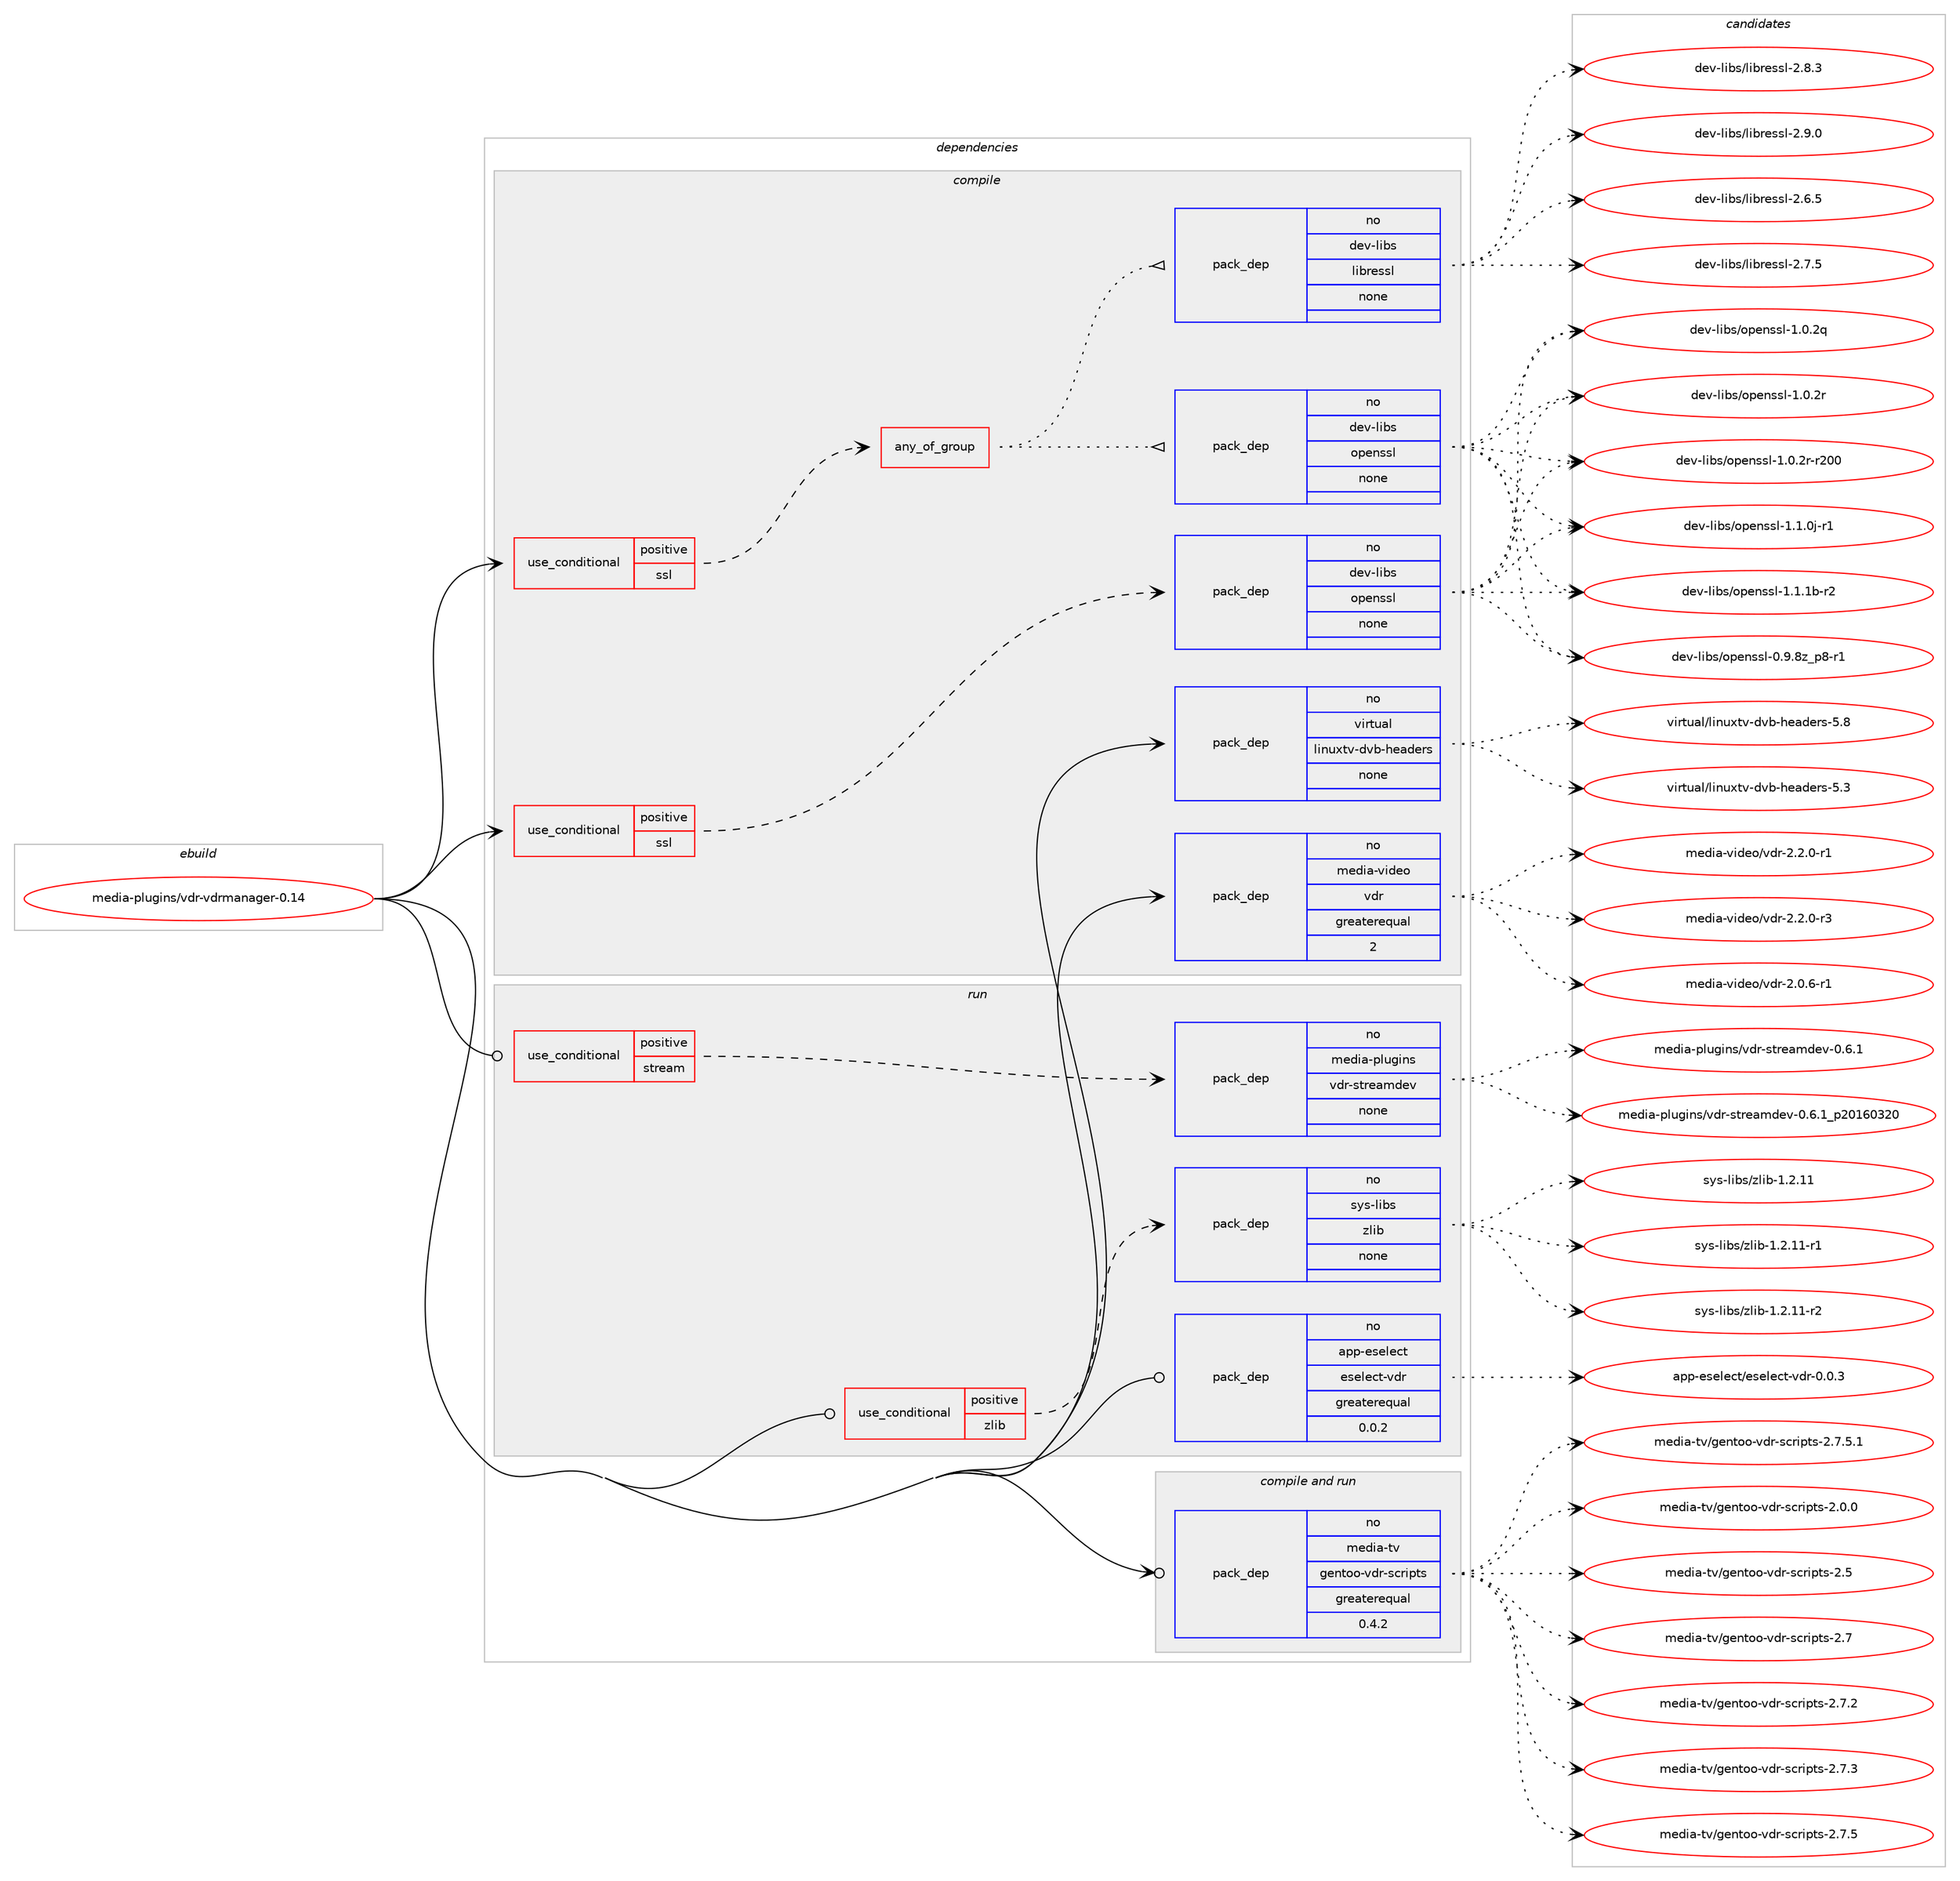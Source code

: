 digraph prolog {

# *************
# Graph options
# *************

newrank=true;
concentrate=true;
compound=true;
graph [rankdir=LR,fontname=Helvetica,fontsize=10,ranksep=1.5];#, ranksep=2.5, nodesep=0.2];
edge  [arrowhead=vee];
node  [fontname=Helvetica,fontsize=10];

# **********
# The ebuild
# **********

subgraph cluster_leftcol {
color=gray;
rank=same;
label=<<i>ebuild</i>>;
id [label="media-plugins/vdr-vdrmanager-0.14", color=red, width=4, href="../media-plugins/vdr-vdrmanager-0.14.svg"];
}

# ****************
# The dependencies
# ****************

subgraph cluster_midcol {
color=gray;
label=<<i>dependencies</i>>;
subgraph cluster_compile {
fillcolor="#eeeeee";
style=filled;
label=<<i>compile</i>>;
subgraph cond436517 {
dependency1622997 [label=<<TABLE BORDER="0" CELLBORDER="1" CELLSPACING="0" CELLPADDING="4"><TR><TD ROWSPAN="3" CELLPADDING="10">use_conditional</TD></TR><TR><TD>positive</TD></TR><TR><TD>ssl</TD></TR></TABLE>>, shape=none, color=red];
subgraph any25394 {
dependency1622998 [label=<<TABLE BORDER="0" CELLBORDER="1" CELLSPACING="0" CELLPADDING="4"><TR><TD CELLPADDING="10">any_of_group</TD></TR></TABLE>>, shape=none, color=red];subgraph pack1160321 {
dependency1622999 [label=<<TABLE BORDER="0" CELLBORDER="1" CELLSPACING="0" CELLPADDING="4" WIDTH="220"><TR><TD ROWSPAN="6" CELLPADDING="30">pack_dep</TD></TR><TR><TD WIDTH="110">no</TD></TR><TR><TD>dev-libs</TD></TR><TR><TD>openssl</TD></TR><TR><TD>none</TD></TR><TR><TD></TD></TR></TABLE>>, shape=none, color=blue];
}
dependency1622998:e -> dependency1622999:w [weight=20,style="dotted",arrowhead="oinv"];
subgraph pack1160322 {
dependency1623000 [label=<<TABLE BORDER="0" CELLBORDER="1" CELLSPACING="0" CELLPADDING="4" WIDTH="220"><TR><TD ROWSPAN="6" CELLPADDING="30">pack_dep</TD></TR><TR><TD WIDTH="110">no</TD></TR><TR><TD>dev-libs</TD></TR><TR><TD>libressl</TD></TR><TR><TD>none</TD></TR><TR><TD></TD></TR></TABLE>>, shape=none, color=blue];
}
dependency1622998:e -> dependency1623000:w [weight=20,style="dotted",arrowhead="oinv"];
}
dependency1622997:e -> dependency1622998:w [weight=20,style="dashed",arrowhead="vee"];
}
id:e -> dependency1622997:w [weight=20,style="solid",arrowhead="vee"];
subgraph cond436518 {
dependency1623001 [label=<<TABLE BORDER="0" CELLBORDER="1" CELLSPACING="0" CELLPADDING="4"><TR><TD ROWSPAN="3" CELLPADDING="10">use_conditional</TD></TR><TR><TD>positive</TD></TR><TR><TD>ssl</TD></TR></TABLE>>, shape=none, color=red];
subgraph pack1160323 {
dependency1623002 [label=<<TABLE BORDER="0" CELLBORDER="1" CELLSPACING="0" CELLPADDING="4" WIDTH="220"><TR><TD ROWSPAN="6" CELLPADDING="30">pack_dep</TD></TR><TR><TD WIDTH="110">no</TD></TR><TR><TD>dev-libs</TD></TR><TR><TD>openssl</TD></TR><TR><TD>none</TD></TR><TR><TD></TD></TR></TABLE>>, shape=none, color=blue];
}
dependency1623001:e -> dependency1623002:w [weight=20,style="dashed",arrowhead="vee"];
}
id:e -> dependency1623001:w [weight=20,style="solid",arrowhead="vee"];
subgraph pack1160324 {
dependency1623003 [label=<<TABLE BORDER="0" CELLBORDER="1" CELLSPACING="0" CELLPADDING="4" WIDTH="220"><TR><TD ROWSPAN="6" CELLPADDING="30">pack_dep</TD></TR><TR><TD WIDTH="110">no</TD></TR><TR><TD>media-video</TD></TR><TR><TD>vdr</TD></TR><TR><TD>greaterequal</TD></TR><TR><TD>2</TD></TR></TABLE>>, shape=none, color=blue];
}
id:e -> dependency1623003:w [weight=20,style="solid",arrowhead="vee"];
subgraph pack1160325 {
dependency1623004 [label=<<TABLE BORDER="0" CELLBORDER="1" CELLSPACING="0" CELLPADDING="4" WIDTH="220"><TR><TD ROWSPAN="6" CELLPADDING="30">pack_dep</TD></TR><TR><TD WIDTH="110">no</TD></TR><TR><TD>virtual</TD></TR><TR><TD>linuxtv-dvb-headers</TD></TR><TR><TD>none</TD></TR><TR><TD></TD></TR></TABLE>>, shape=none, color=blue];
}
id:e -> dependency1623004:w [weight=20,style="solid",arrowhead="vee"];
}
subgraph cluster_compileandrun {
fillcolor="#eeeeee";
style=filled;
label=<<i>compile and run</i>>;
subgraph pack1160326 {
dependency1623005 [label=<<TABLE BORDER="0" CELLBORDER="1" CELLSPACING="0" CELLPADDING="4" WIDTH="220"><TR><TD ROWSPAN="6" CELLPADDING="30">pack_dep</TD></TR><TR><TD WIDTH="110">no</TD></TR><TR><TD>media-tv</TD></TR><TR><TD>gentoo-vdr-scripts</TD></TR><TR><TD>greaterequal</TD></TR><TR><TD>0.4.2</TD></TR></TABLE>>, shape=none, color=blue];
}
id:e -> dependency1623005:w [weight=20,style="solid",arrowhead="odotvee"];
}
subgraph cluster_run {
fillcolor="#eeeeee";
style=filled;
label=<<i>run</i>>;
subgraph cond436519 {
dependency1623006 [label=<<TABLE BORDER="0" CELLBORDER="1" CELLSPACING="0" CELLPADDING="4"><TR><TD ROWSPAN="3" CELLPADDING="10">use_conditional</TD></TR><TR><TD>positive</TD></TR><TR><TD>stream</TD></TR></TABLE>>, shape=none, color=red];
subgraph pack1160327 {
dependency1623007 [label=<<TABLE BORDER="0" CELLBORDER="1" CELLSPACING="0" CELLPADDING="4" WIDTH="220"><TR><TD ROWSPAN="6" CELLPADDING="30">pack_dep</TD></TR><TR><TD WIDTH="110">no</TD></TR><TR><TD>media-plugins</TD></TR><TR><TD>vdr-streamdev</TD></TR><TR><TD>none</TD></TR><TR><TD></TD></TR></TABLE>>, shape=none, color=blue];
}
dependency1623006:e -> dependency1623007:w [weight=20,style="dashed",arrowhead="vee"];
}
id:e -> dependency1623006:w [weight=20,style="solid",arrowhead="odot"];
subgraph cond436520 {
dependency1623008 [label=<<TABLE BORDER="0" CELLBORDER="1" CELLSPACING="0" CELLPADDING="4"><TR><TD ROWSPAN="3" CELLPADDING="10">use_conditional</TD></TR><TR><TD>positive</TD></TR><TR><TD>zlib</TD></TR></TABLE>>, shape=none, color=red];
subgraph pack1160328 {
dependency1623009 [label=<<TABLE BORDER="0" CELLBORDER="1" CELLSPACING="0" CELLPADDING="4" WIDTH="220"><TR><TD ROWSPAN="6" CELLPADDING="30">pack_dep</TD></TR><TR><TD WIDTH="110">no</TD></TR><TR><TD>sys-libs</TD></TR><TR><TD>zlib</TD></TR><TR><TD>none</TD></TR><TR><TD></TD></TR></TABLE>>, shape=none, color=blue];
}
dependency1623008:e -> dependency1623009:w [weight=20,style="dashed",arrowhead="vee"];
}
id:e -> dependency1623008:w [weight=20,style="solid",arrowhead="odot"];
subgraph pack1160329 {
dependency1623010 [label=<<TABLE BORDER="0" CELLBORDER="1" CELLSPACING="0" CELLPADDING="4" WIDTH="220"><TR><TD ROWSPAN="6" CELLPADDING="30">pack_dep</TD></TR><TR><TD WIDTH="110">no</TD></TR><TR><TD>app-eselect</TD></TR><TR><TD>eselect-vdr</TD></TR><TR><TD>greaterequal</TD></TR><TR><TD>0.0.2</TD></TR></TABLE>>, shape=none, color=blue];
}
id:e -> dependency1623010:w [weight=20,style="solid",arrowhead="odot"];
}
}

# **************
# The candidates
# **************

subgraph cluster_choices {
rank=same;
color=gray;
label=<<i>candidates</i>>;

subgraph choice1160321 {
color=black;
nodesep=1;
choice10010111845108105981154711111210111011511510845484657465612295112564511449 [label="dev-libs/openssl-0.9.8z_p8-r1", color=red, width=4,href="../dev-libs/openssl-0.9.8z_p8-r1.svg"];
choice100101118451081059811547111112101110115115108454946484650113 [label="dev-libs/openssl-1.0.2q", color=red, width=4,href="../dev-libs/openssl-1.0.2q.svg"];
choice100101118451081059811547111112101110115115108454946484650114 [label="dev-libs/openssl-1.0.2r", color=red, width=4,href="../dev-libs/openssl-1.0.2r.svg"];
choice10010111845108105981154711111210111011511510845494648465011445114504848 [label="dev-libs/openssl-1.0.2r-r200", color=red, width=4,href="../dev-libs/openssl-1.0.2r-r200.svg"];
choice1001011184510810598115471111121011101151151084549464946481064511449 [label="dev-libs/openssl-1.1.0j-r1", color=red, width=4,href="../dev-libs/openssl-1.1.0j-r1.svg"];
choice100101118451081059811547111112101110115115108454946494649984511450 [label="dev-libs/openssl-1.1.1b-r2", color=red, width=4,href="../dev-libs/openssl-1.1.1b-r2.svg"];
dependency1622999:e -> choice10010111845108105981154711111210111011511510845484657465612295112564511449:w [style=dotted,weight="100"];
dependency1622999:e -> choice100101118451081059811547111112101110115115108454946484650113:w [style=dotted,weight="100"];
dependency1622999:e -> choice100101118451081059811547111112101110115115108454946484650114:w [style=dotted,weight="100"];
dependency1622999:e -> choice10010111845108105981154711111210111011511510845494648465011445114504848:w [style=dotted,weight="100"];
dependency1622999:e -> choice1001011184510810598115471111121011101151151084549464946481064511449:w [style=dotted,weight="100"];
dependency1622999:e -> choice100101118451081059811547111112101110115115108454946494649984511450:w [style=dotted,weight="100"];
}
subgraph choice1160322 {
color=black;
nodesep=1;
choice10010111845108105981154710810598114101115115108455046544653 [label="dev-libs/libressl-2.6.5", color=red, width=4,href="../dev-libs/libressl-2.6.5.svg"];
choice10010111845108105981154710810598114101115115108455046554653 [label="dev-libs/libressl-2.7.5", color=red, width=4,href="../dev-libs/libressl-2.7.5.svg"];
choice10010111845108105981154710810598114101115115108455046564651 [label="dev-libs/libressl-2.8.3", color=red, width=4,href="../dev-libs/libressl-2.8.3.svg"];
choice10010111845108105981154710810598114101115115108455046574648 [label="dev-libs/libressl-2.9.0", color=red, width=4,href="../dev-libs/libressl-2.9.0.svg"];
dependency1623000:e -> choice10010111845108105981154710810598114101115115108455046544653:w [style=dotted,weight="100"];
dependency1623000:e -> choice10010111845108105981154710810598114101115115108455046554653:w [style=dotted,weight="100"];
dependency1623000:e -> choice10010111845108105981154710810598114101115115108455046564651:w [style=dotted,weight="100"];
dependency1623000:e -> choice10010111845108105981154710810598114101115115108455046574648:w [style=dotted,weight="100"];
}
subgraph choice1160323 {
color=black;
nodesep=1;
choice10010111845108105981154711111210111011511510845484657465612295112564511449 [label="dev-libs/openssl-0.9.8z_p8-r1", color=red, width=4,href="../dev-libs/openssl-0.9.8z_p8-r1.svg"];
choice100101118451081059811547111112101110115115108454946484650113 [label="dev-libs/openssl-1.0.2q", color=red, width=4,href="../dev-libs/openssl-1.0.2q.svg"];
choice100101118451081059811547111112101110115115108454946484650114 [label="dev-libs/openssl-1.0.2r", color=red, width=4,href="../dev-libs/openssl-1.0.2r.svg"];
choice10010111845108105981154711111210111011511510845494648465011445114504848 [label="dev-libs/openssl-1.0.2r-r200", color=red, width=4,href="../dev-libs/openssl-1.0.2r-r200.svg"];
choice1001011184510810598115471111121011101151151084549464946481064511449 [label="dev-libs/openssl-1.1.0j-r1", color=red, width=4,href="../dev-libs/openssl-1.1.0j-r1.svg"];
choice100101118451081059811547111112101110115115108454946494649984511450 [label="dev-libs/openssl-1.1.1b-r2", color=red, width=4,href="../dev-libs/openssl-1.1.1b-r2.svg"];
dependency1623002:e -> choice10010111845108105981154711111210111011511510845484657465612295112564511449:w [style=dotted,weight="100"];
dependency1623002:e -> choice100101118451081059811547111112101110115115108454946484650113:w [style=dotted,weight="100"];
dependency1623002:e -> choice100101118451081059811547111112101110115115108454946484650114:w [style=dotted,weight="100"];
dependency1623002:e -> choice10010111845108105981154711111210111011511510845494648465011445114504848:w [style=dotted,weight="100"];
dependency1623002:e -> choice1001011184510810598115471111121011101151151084549464946481064511449:w [style=dotted,weight="100"];
dependency1623002:e -> choice100101118451081059811547111112101110115115108454946494649984511450:w [style=dotted,weight="100"];
}
subgraph choice1160324 {
color=black;
nodesep=1;
choice1091011001059745118105100101111471181001144550464846544511449 [label="media-video/vdr-2.0.6-r1", color=red, width=4,href="../media-video/vdr-2.0.6-r1.svg"];
choice1091011001059745118105100101111471181001144550465046484511449 [label="media-video/vdr-2.2.0-r1", color=red, width=4,href="../media-video/vdr-2.2.0-r1.svg"];
choice1091011001059745118105100101111471181001144550465046484511451 [label="media-video/vdr-2.2.0-r3", color=red, width=4,href="../media-video/vdr-2.2.0-r3.svg"];
dependency1623003:e -> choice1091011001059745118105100101111471181001144550464846544511449:w [style=dotted,weight="100"];
dependency1623003:e -> choice1091011001059745118105100101111471181001144550465046484511449:w [style=dotted,weight="100"];
dependency1623003:e -> choice1091011001059745118105100101111471181001144550465046484511451:w [style=dotted,weight="100"];
}
subgraph choice1160325 {
color=black;
nodesep=1;
choice11810511411611797108471081051101171201161184510011898451041019710010111411545534651 [label="virtual/linuxtv-dvb-headers-5.3", color=red, width=4,href="../virtual/linuxtv-dvb-headers-5.3.svg"];
choice11810511411611797108471081051101171201161184510011898451041019710010111411545534656 [label="virtual/linuxtv-dvb-headers-5.8", color=red, width=4,href="../virtual/linuxtv-dvb-headers-5.8.svg"];
dependency1623004:e -> choice11810511411611797108471081051101171201161184510011898451041019710010111411545534651:w [style=dotted,weight="100"];
dependency1623004:e -> choice11810511411611797108471081051101171201161184510011898451041019710010111411545534656:w [style=dotted,weight="100"];
}
subgraph choice1160326 {
color=black;
nodesep=1;
choice109101100105974511611847103101110116111111451181001144511599114105112116115455046484648 [label="media-tv/gentoo-vdr-scripts-2.0.0", color=red, width=4,href="../media-tv/gentoo-vdr-scripts-2.0.0.svg"];
choice10910110010597451161184710310111011611111145118100114451159911410511211611545504653 [label="media-tv/gentoo-vdr-scripts-2.5", color=red, width=4,href="../media-tv/gentoo-vdr-scripts-2.5.svg"];
choice10910110010597451161184710310111011611111145118100114451159911410511211611545504655 [label="media-tv/gentoo-vdr-scripts-2.7", color=red, width=4,href="../media-tv/gentoo-vdr-scripts-2.7.svg"];
choice109101100105974511611847103101110116111111451181001144511599114105112116115455046554650 [label="media-tv/gentoo-vdr-scripts-2.7.2", color=red, width=4,href="../media-tv/gentoo-vdr-scripts-2.7.2.svg"];
choice109101100105974511611847103101110116111111451181001144511599114105112116115455046554651 [label="media-tv/gentoo-vdr-scripts-2.7.3", color=red, width=4,href="../media-tv/gentoo-vdr-scripts-2.7.3.svg"];
choice109101100105974511611847103101110116111111451181001144511599114105112116115455046554653 [label="media-tv/gentoo-vdr-scripts-2.7.5", color=red, width=4,href="../media-tv/gentoo-vdr-scripts-2.7.5.svg"];
choice1091011001059745116118471031011101161111114511810011445115991141051121161154550465546534649 [label="media-tv/gentoo-vdr-scripts-2.7.5.1", color=red, width=4,href="../media-tv/gentoo-vdr-scripts-2.7.5.1.svg"];
dependency1623005:e -> choice109101100105974511611847103101110116111111451181001144511599114105112116115455046484648:w [style=dotted,weight="100"];
dependency1623005:e -> choice10910110010597451161184710310111011611111145118100114451159911410511211611545504653:w [style=dotted,weight="100"];
dependency1623005:e -> choice10910110010597451161184710310111011611111145118100114451159911410511211611545504655:w [style=dotted,weight="100"];
dependency1623005:e -> choice109101100105974511611847103101110116111111451181001144511599114105112116115455046554650:w [style=dotted,weight="100"];
dependency1623005:e -> choice109101100105974511611847103101110116111111451181001144511599114105112116115455046554651:w [style=dotted,weight="100"];
dependency1623005:e -> choice109101100105974511611847103101110116111111451181001144511599114105112116115455046554653:w [style=dotted,weight="100"];
dependency1623005:e -> choice1091011001059745116118471031011101161111114511810011445115991141051121161154550465546534649:w [style=dotted,weight="100"];
}
subgraph choice1160327 {
color=black;
nodesep=1;
choice1091011001059745112108117103105110115471181001144511511611410197109100101118454846544649 [label="media-plugins/vdr-streamdev-0.6.1", color=red, width=4,href="../media-plugins/vdr-streamdev-0.6.1.svg"];
choice1091011001059745112108117103105110115471181001144511511611410197109100101118454846544649951125048495448515048 [label="media-plugins/vdr-streamdev-0.6.1_p20160320", color=red, width=4,href="../media-plugins/vdr-streamdev-0.6.1_p20160320.svg"];
dependency1623007:e -> choice1091011001059745112108117103105110115471181001144511511611410197109100101118454846544649:w [style=dotted,weight="100"];
dependency1623007:e -> choice1091011001059745112108117103105110115471181001144511511611410197109100101118454846544649951125048495448515048:w [style=dotted,weight="100"];
}
subgraph choice1160328 {
color=black;
nodesep=1;
choice1151211154510810598115471221081059845494650464949 [label="sys-libs/zlib-1.2.11", color=red, width=4,href="../sys-libs/zlib-1.2.11.svg"];
choice11512111545108105981154712210810598454946504649494511449 [label="sys-libs/zlib-1.2.11-r1", color=red, width=4,href="../sys-libs/zlib-1.2.11-r1.svg"];
choice11512111545108105981154712210810598454946504649494511450 [label="sys-libs/zlib-1.2.11-r2", color=red, width=4,href="../sys-libs/zlib-1.2.11-r2.svg"];
dependency1623009:e -> choice1151211154510810598115471221081059845494650464949:w [style=dotted,weight="100"];
dependency1623009:e -> choice11512111545108105981154712210810598454946504649494511449:w [style=dotted,weight="100"];
dependency1623009:e -> choice11512111545108105981154712210810598454946504649494511450:w [style=dotted,weight="100"];
}
subgraph choice1160329 {
color=black;
nodesep=1;
choice971121124510111510110810199116471011151011081019911645118100114454846484651 [label="app-eselect/eselect-vdr-0.0.3", color=red, width=4,href="../app-eselect/eselect-vdr-0.0.3.svg"];
dependency1623010:e -> choice971121124510111510110810199116471011151011081019911645118100114454846484651:w [style=dotted,weight="100"];
}
}

}
